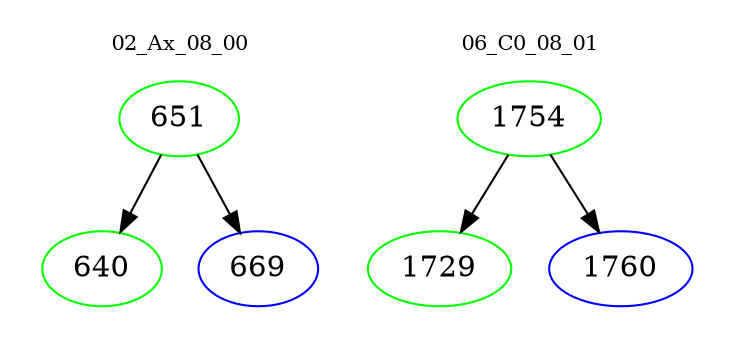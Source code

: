 digraph{
subgraph cluster_0 {
color = white
label = "02_Ax_08_00";
fontsize=10;
T0_651 [label="651", color="green"]
T0_651 -> T0_640 [color="black"]
T0_640 [label="640", color="green"]
T0_651 -> T0_669 [color="black"]
T0_669 [label="669", color="blue"]
}
subgraph cluster_1 {
color = white
label = "06_C0_08_01";
fontsize=10;
T1_1754 [label="1754", color="green"]
T1_1754 -> T1_1729 [color="black"]
T1_1729 [label="1729", color="green"]
T1_1754 -> T1_1760 [color="black"]
T1_1760 [label="1760", color="blue"]
}
}
